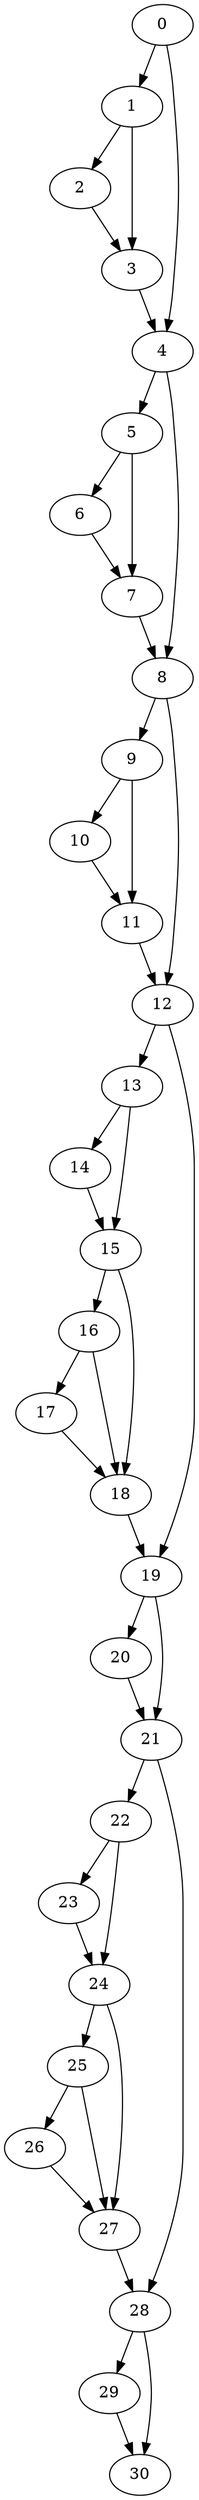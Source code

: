 digraph {
	0
	1
	2
	3
	4
	5
	6
	7
	8
	9
	10
	11
	12
	13
	14
	15
	16
	17
	18
	19
	20
	21
	22
	23
	24
	25
	26
	27
	28
	29
	30
	19 -> 20
	6 -> 7
	5 -> 7
	4 -> 8
	7 -> 8
	12 -> 13
	16 -> 17
	12 -> 19
	18 -> 19
	15 -> 16
	21 -> 22
	22 -> 24
	23 -> 24
	24 -> 25
	24 -> 27
	25 -> 27
	26 -> 27
	1 -> 2
	3 -> 4
	0 -> 4
	4 -> 5
	8 -> 12
	11 -> 12
	28 -> 30
	29 -> 30
	9 -> 11
	10 -> 11
	15 -> 18
	16 -> 18
	17 -> 18
	19 -> 21
	20 -> 21
	25 -> 26
	21 -> 28
	27 -> 28
	0 -> 1
	8 -> 9
	13 -> 15
	14 -> 15
	22 -> 23
	28 -> 29
	1 -> 3
	2 -> 3
	13 -> 14
	5 -> 6
	9 -> 10
}
